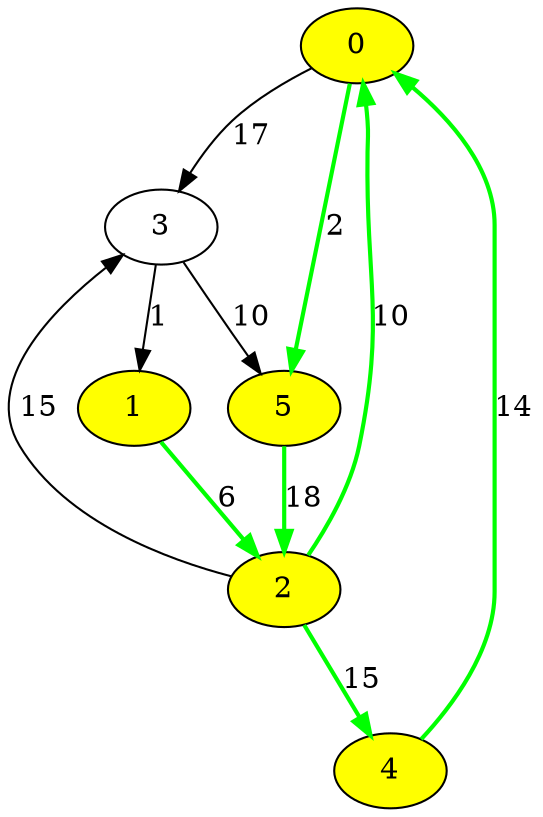 digraph {
	0 [fillcolor = yellow, style=filled];
	1 [fillcolor = yellow, style=filled];
	2 [fillcolor = yellow, style=filled];
	3 [xlabel = ""];
	4 [fillcolor = yellow, style=filled];
	5 [fillcolor = yellow, style=filled];
	0 -> 3[label=17];
	0 -> 5[label=2, color=green, penwidth=2.0];
	1 -> 2[label=6, color=green, penwidth=2.0];
	2 -> 0[label=10, color=green, penwidth=2.0];
	2 -> 3[label=15];
	2 -> 4[label=15, color=green, penwidth=2.0];
	3 -> 1[label=1];
	3 -> 5[label=10];
	4 -> 0[label=14, color=green, penwidth=2.0];
	5 -> 2[label=18, color=green, penwidth=2.0];
}
